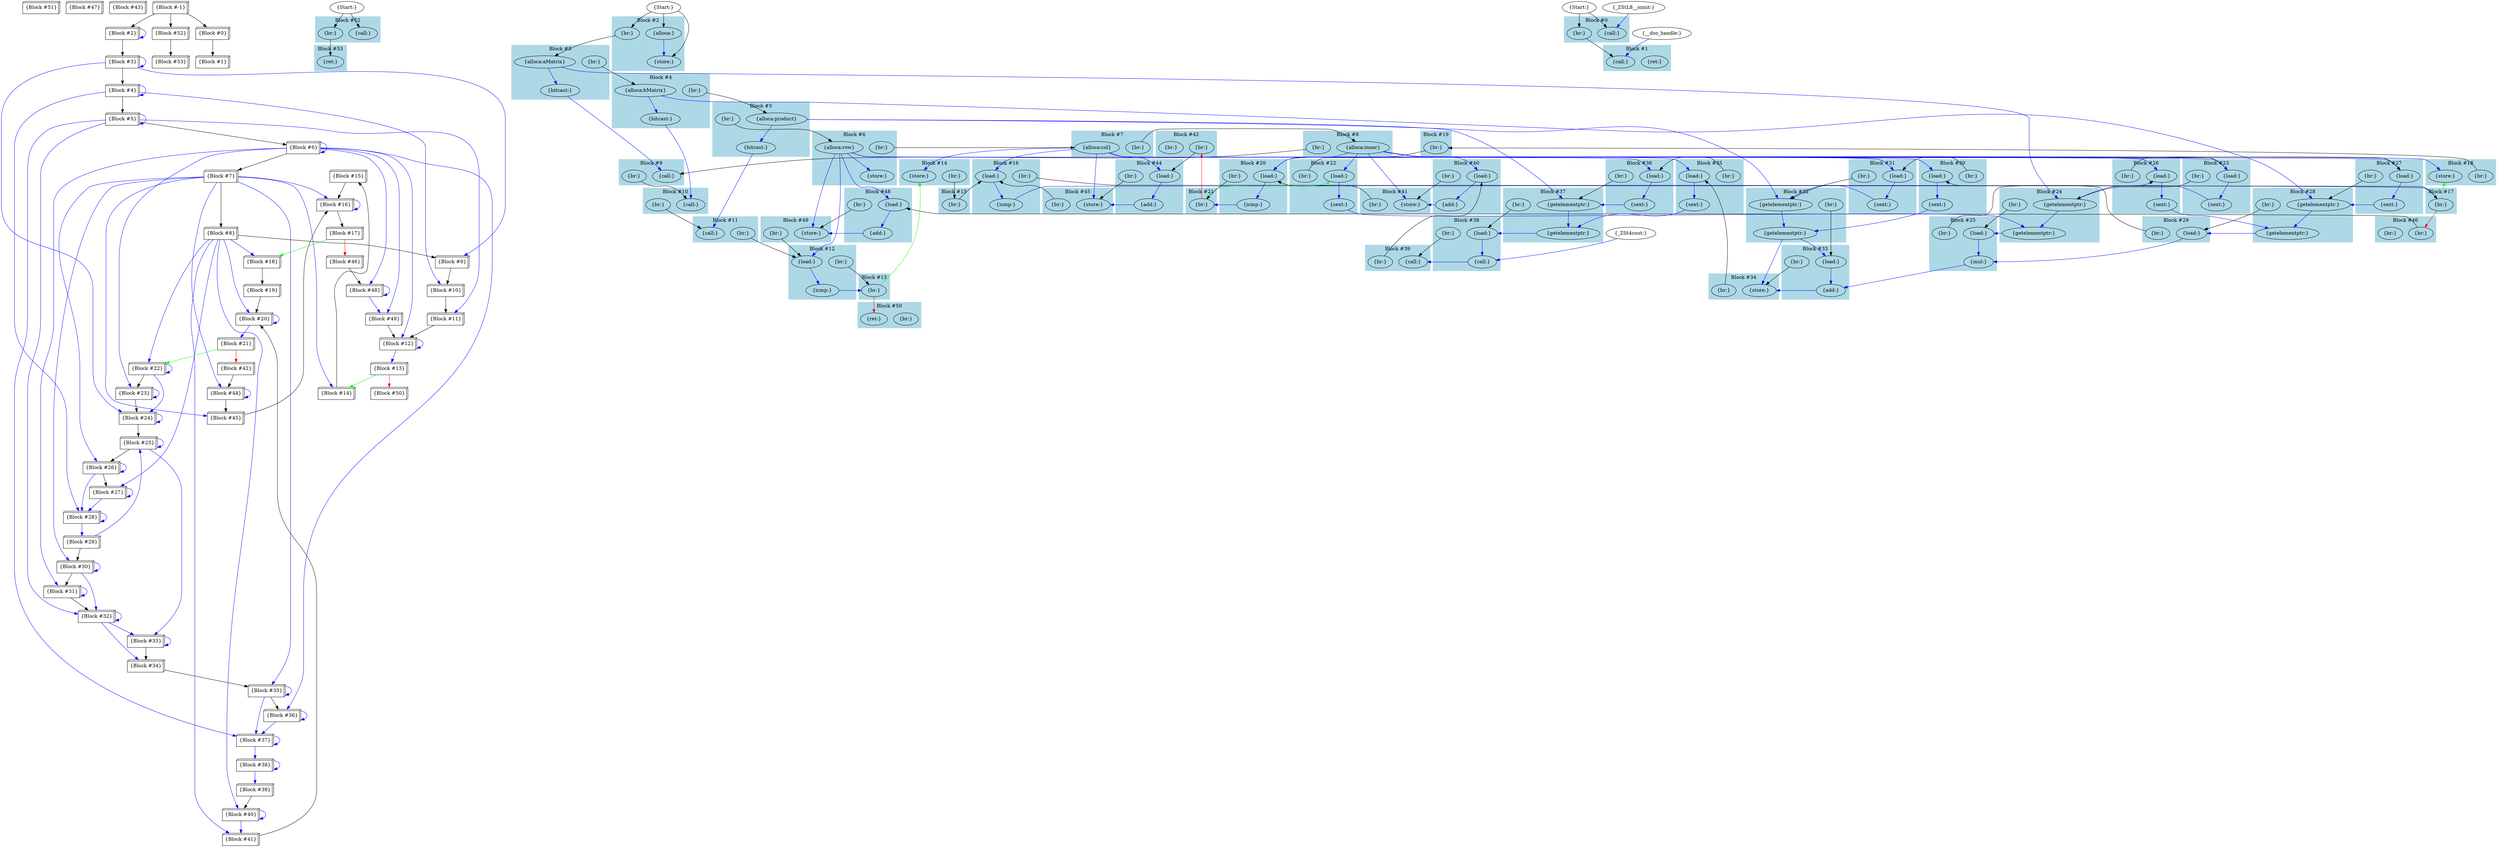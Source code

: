 digraph {
  node [shape=box3d];
 x24c13c0[label="{Block #51}"];
 x24c1220[label="{Block #47}"];
 x24c1080[label="{Block #43}"];
 x24bcc70[label="{Block #15}"];
 x24c0400[label="{Block #30}"];
 x24b9980[label="{Block #18}"];
 x24b94f0[label="{Block #14}"];
 x24be3c0[label="{Block #19}"];
 x24bd510[label="{Block #8}"];
 x24c04d0[label="{Block #31}"];
 x24b97b0[label="{Block #16}"];
 x24c0940[label="{Block #35}"];
 x24c0a80[label="{Block #36}"];
 x24bb260[label="{Block #52}"];
 x24c1490[label="{Block #53}"];
 x24c0bc0[label="{Block #37}"];
 x0[label="{Block #-1}"];
 x24c1150[label="{Block #45}"];
 x24bcad0[label="{Block #11}"];
 x24c0e60[label="{Block #39}"];
 x24c05a0[label="{Block #32}"];
 x24bb6d0[label="{Block #40}"];
 x24bbcb0[label="{Block #48}"];
 x24b12d0[label="{Block #26}"];
 x24be060[label="{Block #5}"];
 x24c0d10[label="{Block #38}"];
 x24b99e0[label="{Block #46}"];
 x24bb9e0[label="{Block #44}"];
 x24c0fb0[label="{Block #41}"];
 x24b9bb0[label="{Block #20}"];
 x24b92e0[label="{Block #12}"];
 x24bd5e0[label="{Block #9}"];
 x24b10d0[label="{Block #24}"];
 x24b77e0[label="{Block #1}"];
 x24b3ad0[label="{Block #28}"];
 x24be490[label="{Block #21}"];
 x24b7e10[label="{Block #10}"];
 x24c0800[label="{Block #34}"];
 x24c12f0[label="{Block #49}"];
 x24c06d0[label="{Block #33}"];
 x24be2f0[label="{Block #17}"];
 x24b6d70[label="{Block #0}"];
 x24b3ba0[label="{Block #29}"];
 x24b2f80[label="{Block #4}"];
 x24bc270[label="{Block #3}"];
 x24be0c0[label="{Block #6}"];
 x24b4320[label="{Block #2}"];
 x24b11d0[label="{Block #25}"];
 x24b9550[label="{Block #50}"];
 x24b9de0[label="{Block #42}"];
 x24b9d80[label="{Block #22}"];
 x24bc590[label="{Block #7}"];
 x24bcba0[label="{Block #13}"];
 x24b13a0[label="{Block #27}"];
 x24be580[label="{Block #23}"];
  x24bcc70 -> x24b97b0[color=black];
  x24c0400 -> x24c05a0[color=blue];
  x24c0400 -> x24c0400[color=blue];
  x24c0400 -> x24c04d0[color=black];
  x24b9980 -> x24be3c0[color=black];
  x24b94f0 -> x24bcc70[color=black];
  x24be3c0 -> x24b9bb0[color=black];
  x24bd510 -> x24b9980[color=blue];
  x24bd510 -> x24b9bb0[color=blue];
  x24bd510 -> x24b13a0[color=blue];
  x24bd510 -> x24bb6d0[color=blue];
  x24bd510 -> x24c0fb0[color=blue];
  x24bd510 -> x24b9d80[color=blue];
  x24bd510 -> x24bd5e0[color=black];
  x24c04d0 -> x24c04d0[color=blue];
  x24c04d0 -> x24c05a0[color=black];
  x24b97b0 -> x24b97b0[color=blue];
  x24b97b0 -> x24be2f0[color=black];
  x24c0940 -> x24c0bc0[color=blue];
  x24c0940 -> x24c0940[color=blue];
  x24c0940 -> x24c0a80[color=black];
  x24c0a80 -> x24c0a80[color=blue];
  x24c0a80 -> x24c0bc0[color=blue];
  x24bb260 -> x24c1490[color=black];
  x24c0bc0 -> x24c0bc0[color=blue];
  x24c0bc0 -> x24c0d10[color=blue];
  x0 -> x24bb260[color=black];
  x0 -> x24b4320[color=black];
  x0 -> x24b6d70[color=black];
  x24c1150 -> x24b97b0[color=black];
  x24bcad0 -> x24b92e0[color=black];
  x24c0e60 -> x24bb6d0[color=black];
  x24c05a0 -> x24c0800[color=blue];
  x24c05a0 -> x24c05a0[color=blue];
  x24c05a0 -> x24c06d0[color=blue];
  x24bb6d0 -> x24bb6d0[color=blue];
  x24bb6d0 -> x24c0fb0[color=blue];
  x24bbcb0 -> x24c12f0[color=blue];
  x24bbcb0 -> x24bbcb0[color=blue];
  x24b12d0 -> x24b12d0[color=blue];
  x24b12d0 -> x24b13a0[color=black];
  x24b12d0 -> x24b3ad0[color=blue];
  x24be060 -> x24bcad0[color=blue];
  x24be060 -> x24be0c0[color=black];
  x24be060 -> x24be060[color=blue];
  x24be060 -> x24c05a0[color=blue];
  x24be060 -> x24c0bc0[color=blue];
  x24c0d10 -> x24c0d10[color=blue];
  x24c0d10 -> x24c0e60[color=blue];
  x24b99e0 -> x24bbcb0[color=black];
  x24bb9e0 -> x24bb9e0[color=blue];
  x24bb9e0 -> x24c1150[color=black];
  x24c0fb0 -> x24b9bb0[color=black];
  x24b9bb0 -> x24b9bb0[color=blue];
  x24b9bb0 -> x24be490[color=blue];
  x24b92e0 -> x24bcba0[color=blue];
  x24b92e0 -> x24b92e0[color=blue];
  x24bd5e0 -> x24b7e10[color=black];
  x24b10d0 -> x24b11d0[color=black];
  x24b10d0 -> x24b10d0[color=blue];
  x24b3ad0 -> x24b3ad0[color=blue];
  x24b3ad0 -> x24b3ba0[color=blue];
  x24be490 -> x24b9d80[color=green];
  x24be490 -> x24b9de0[color=red];
  x24b7e10 -> x24bcad0[color=black];
  x24c0800 -> x24c0940[color=black];
  x24c12f0 -> x24b92e0[color=black];
  x24c06d0 -> x24c0800[color=black];
  x24c06d0 -> x24c06d0[color=blue];
  x24be2f0 -> x24b9980[color=green];
  x24be2f0 -> x24b99e0[color=red];
  x24b6d70 -> x24b77e0[color=black];
  x24b3ba0 -> x24b11d0[color=blue];
  x24b3ba0 -> x24c0400[color=black];
  x24b2f80 -> x24b2f80[color=blue];
  x24b2f80 -> x24b3ad0[color=blue];
  x24b2f80 -> x24b7e10[color=blue];
  x24b2f80 -> x24be060[color=black];
  x24bc270 -> x24bc270[color=blue];
  x24bc270 -> x24b10d0[color=blue];
  x24bc270 -> x24bd5e0[color=blue];
  x24bc270 -> x24b2f80[color=black];
  x24be0c0 -> x24be580[color=blue];
  x24be0c0 -> x24bbcb0[color=blue];
  x24be0c0 -> x24b92e0[color=blue];
  x24be0c0 -> x24c0a80[color=blue];
  x24be0c0 -> x24be0c0[color=blue];
  x24be0c0 -> x24c12f0[color=blue];
  x24be0c0 -> x24c04d0[color=blue];
  x24be0c0 -> x24bc590[color=black];
  x24b4320 -> x24bc270[color=black];
  x24b4320 -> x24b4320[color=blue];
  x24b11d0 -> x24b11d0[color=blue];
  x24b11d0 -> x24b12d0[color=black];
  x24b11d0 -> x24c06d0[color=blue];
  x24b9de0 -> x24bb9e0[color=black];
  x24b9d80 -> x24be580[color=black];
  x24b9d80 -> x24b10d0[color=blue];
  x24b9d80 -> x24b9d80[color=blue];
  x24bc590 -> x24b94f0[color=blue];
  x24bc590 -> x24b97b0[color=blue];
  x24bc590 -> x24c0400[color=blue];
  x24bc590 -> x24c0940[color=blue];
  x24bc590 -> x24b12d0[color=blue];
  x24bc590 -> x24bb9e0[color=blue];
  x24bc590 -> x24c1150[color=blue];
  x24bc590 -> x24bd510[color=black];
  x24bcba0 -> x24b94f0[color=green];
  x24bcba0 -> x24b9550[color=red];
  x24b13a0 -> x24b13a0[color=blue];
  x24b13a0 -> x24b3ad0[color=blue];
  x24be580 -> x24b10d0[color=black];
  x24be580 -> x24be580[color=blue];
node [shape=oval];
 x24ba7a0[label="{ret:}"];
 x24bbeb0[label="{store:}"];
 x24bbd98[label="{load:}"];
 x24c1368[label="{br:}"];
 x24bbc58[label="{br:}"];
 x24bbb50[label="{add:}"];
 x24bb988[label="{br:}"];
 x24bb910[label="{store:}"];
 x24c1028[label="{br:}"];
 x24bb7f8[label="{load:}"];
 x24bb788[label="{br:}"];
 x24bb618[label="{call:}"];
 x24bc4b8[label="{call:}"];
 x24c0f58[label="{br:}"];
 x24b5a48[label="{_ZSt4cout:}"];
 x24bb008[label="{load:}"];
 x24c0e08[label="{br:}"];
 x24baf98[label="{getelementptr:}"];
 x24baef8[label="{getelementptr:}"];
 x24bbbe0[label="{store:}"];
 x24c0cb8[label="{br:}"];
 x24bbac8[label="{load:}"];
 x24bae58[label="{sext:}"];
 x24c0b68[label="{br:}"];
 x24b9920[label="{icmp:}"];
 x24ba848[label="{br:}"];
 x24b9c28[label="{br:}"];
 x24b9898[label="{load:}"];
 x24b9750[label="{store:}"];
 x24b7f58[label="{alloca:product}"];
 x24ba3b8[label="{sext:}"];
 x24ba9c8[label="{sext:}"];
 x24b9398[label="{br:}"];
 x24be528[label="{br:}"];
 x24b8ad0[label="{call:}"];
 x24c1640[label="{Start:}"];
 x24b7db8[label="{br:}"];
 x24b8e40[label="{call:}"];
 x24c0478[label="{br:}"];
 x24bac90[label="{store:}"];
 x24b8108[label="{alloca:inner}"];
 x24bbe20[label="{add:}"];
 x24bab78[label="{load:}"];
 x24bd588[label="{br:}"];
 x24c15e8[label="{br:}"];
 x24bcb48[label="{br:}"];
 x24bc538[label="{br:}"];
 x24bce38[label="{br:}"];
 x24bcdc8[label="{br:}"];
 x24b91c0[label="{call:}"];
 x24c11c8[label="{br:}"];
 x24b7c88[label="{alloca:}"];
 x24bcce8[label="{br:}"];
 x24b8eb8[label="{bitcast:}"];
 x24ba6d0[label="{mul:}"];
 x24bad08[label="{load:}"];
 x24b43e8[label="{__dso_handle:}"];
 x24c1438[label="{br:}"];
 x24bbd28[label="{br:}"];
 x24b76a0[label="{ret:}"];
 x24b9408[label="{load:}"];
 x24b9d20[label="{icmp:}"];
 x24c0a28[label="{br:}"];
 x24bcc18[label="{br:}"];
 x24b7d48[label="{alloca:aMatrix}"];
 x24bca78[label="{br:}"];
 x24b9280[label="{store:}"];
 x24bb1f8[label="{call:}"];
 x24b4208[label="{_ZStL8__ioinit:}"];
 x24b81b0[label="{store:}"];
 x24c2720[label="{Start:}"];
 x24b1348[label="{br:}"];
 x24bade8[label="{load:}"];
 x24bba58[label="{br:}"];
 x24b75f0[label="{call:}"];
 x24b9490[label="{icmp:}"];
 x24b9ac8[label="{br:}"];
 x24b6f40[label="{call:}"];
 x24b96a8[label="{load:}"];
 x24b8258[label="{bitcast:}"];
 x24b7ec8[label="{alloca:bMatrix}"];
 x24c1298[label="{br:}"];
 x24b9638[label="{br:}"];
 x24b9ec8[label="{br:}"];
 x24b3b48[label="{br:}"];
 x24b8b98[label="{bitcast:}"];
 x24b3988[label="{br:}"];
 x24ba0b8[label="{load:}"];
 x24b9b50[label="{store:}"];
 x24be438[label="{br:}"];
 x24b9c98[label="{load:}"];
 x24c03a8[label="{br:}"];
 x24ba048[label="{sext:}"];
 x24b1078[label="{br:}"];
 x24ba128[label="{sext:}"];
 x24bbf98[label="{ret:}"];
 x24b1178[label="{br:}"];
 x24c0548[label="{br:}"];
 x24ba1c8[label="{getelementptr:}"];
 x24ba268[label="{getelementptr:}"];
 x24b1278[label="{br:}"];
 x24ba2d8[label="{load:}"];
 x24bbf28[label="{br:}"];
 x24b42c8[label="{br:}"];
 x24ba648[label="{load:}"];
 x24bb880[label="{add:}"];
 x24ba5d8[label="{getelementptr:}"];
 x24db5d0[label="{Start:}"];
 x24b7fe8[label="{alloca:row}"];
 x24be368[label="{br:}"];
 x24ba538[label="{getelementptr:}"];
 x24b9828[label="{br:}"];
 x24ba498[label="{sext:}"];
 x24c07a8[label="{br:}"];
 x24ba428[label="{load:}"];
 x24ba348[label="{load:}"];
 x24ba748[label="{load:}"];
 x24b9f38[label="{sext:}"];
 x24b9fa8[label="{load:}"];
 x24c0678[label="{br:}"];
 x24b3a78[label="{br:}"];
 x24baa68[label="{getelementptr:}"];
 x24bab08[label="{getelementptr:}"];
 x24b8078[label="{alloca:col}"];
 x24bac00[label="{add:}"];
 x24c08e8[label="{br:}"];
 x24c10f8[label="{br:}"];
 x24bad78[label="{sext:}"];
  x24bbd98 -> x24bbe20[color=blue];
  x24c1368 -> x24bbeb0[color=black];
  x24bbc58 -> x24b9898[color=black];
  x24bbb50 -> x24bbbe0[color=blue];
  x24bb988 -> x24b9c98[color=black];
  x24c1028 -> x24bb910[color=black];
  x24bb7f8 -> x24bb880[color=blue];
  x24bb788 -> x24bb7f8[color=black];
  x24c0f58 -> x24bb618[color=black];
  x24b5a48 -> x24bb1f8[color=blue];
  x24bb008 -> x24bb1f8[color=blue];
  x24c0e08 -> x24bb008[color=black];
  x24baf98 -> x24bb008[color=blue];
  x24baef8 -> x24baf98[color=blue];
  x24c0cb8 -> x24baef8[color=black];
  x24bbac8 -> x24bbb50[color=blue];
  x24bae58 -> x24baef8[color=blue];
  x24c0b68 -> x24bade8[color=black];
  x24b9920 -> x24b9ac8[color=blue];
  x24ba848 -> x24b7ec8[color=black];
  x24b9c28 -> x24b9c98[color=black];
  x24b9898 -> x24b9920[color=blue];
  x24b7f58 -> x24baef8[color=blue];
  x24b7f58 -> x24baa68[color=blue];
  x24b7f58 -> x24b8eb8[color=blue];
  x24ba3b8 -> x24ba5d8[color=blue];
  x24ba9c8 -> x24baa68[color=blue];
  x24b9398 -> x24b9408[color=black];
  x24be528 -> x24b9ec8[color=black];
  x24c1640 -> x24b42c8[color=black];
  x24c1640 -> x24b6f40[color=black];
  x24b7db8 -> x24b8ad0[color=black];
  x24c0478 -> x24ba748[color=black];
  x24b8108 -> x24bb910[color=blue];
  x24b8108 -> x24bb7f8[color=blue];
  x24b8108 -> x24b96a8[color=blue];
  x24b8108 -> x24ba428[color=blue];
  x24b8108 -> x24b9c98[color=blue];
  x24b8108 -> x24b9b50[color=blue];
  x24bbe20 -> x24bbeb0[color=blue];
  x24bab78 -> x24bac00[color=blue];
  x24bd588 -> x24b8108[color=black];
  x24c15e8 -> x24ba7a0[color=black];
  x24bcb48 -> x24b91c0[color=black];
  x24bc538 -> x24b7f58[color=black];
  x24bce38 -> x24b8078[color=black];
  x24bcdc8 -> x24b7fe8[color=black];
  x24c11c8 -> x24bbbe0[color=black];
  x24b7c88 -> x24b81b0[color=blue];
  x24bcce8 -> x24b9828[color=black];
  x24b8eb8 -> x24b91c0[color=blue];
  x24ba6d0 -> x24bac00[color=blue];
  x24bad08 -> x24bad78[color=blue];
  x24b43e8 -> x24b75f0[color=blue];
  x24bbd28 -> x24bbd98[color=black];
  x24b9408 -> x24b9490[color=blue];
  x24b9d20 -> x24b9ec8[color=blue];
  x24c0a28 -> x24bad08[color=black];
  x24bcc18 -> x24b9638[color=black];
  x24b7d48 -> x24ba1c8[color=blue];
  x24b7d48 -> x24b8258[color=blue];
  x24bca78 -> x24b8e40[color=black];
  x24bb1f8 -> x24bb618[color=blue];
  x24b4208 -> x24b6f40[color=blue];
  x24c2720 -> x24b3988[color=black];
  x24c2720 -> x24b81b0[color=black];
  x24c2720 -> x24b7c88[color=black];
  x24b1348 -> x24ba348[color=black];
  x24bade8 -> x24bae58[color=blue];
  x24bba58 -> x24bbac8[color=black];
  x24b9490 -> x24b9638[color=blue];
  x24b9ac8 -> x24bbd28[color=red];
  x24b9ac8 -> x24b9b50[color=green];
  x24b96a8 -> x24ba048[color=blue];
  x24b8258 -> x24b8ad0[color=blue];
  x24b7ec8 -> x24ba538[color=blue];
  x24b7ec8 -> x24b8b98[color=blue];
  x24b9638 -> x24bbf98[color=red];
  x24b9638 -> x24b9750[color=green];
  x24b9ec8 -> x24bba58[color=red];
  x24b9ec8 -> x24b96a8[color=green];
  x24b3b48 -> x24ba538[color=black];
  x24b8b98 -> x24b8e40[color=blue];
  x24b3988 -> x24b7d48[color=black];
  x24ba0b8 -> x24ba128[color=blue];
  x24be438 -> x24b9c28[color=black];
  x24b9c98 -> x24b9d20[color=blue];
  x24c03a8 -> x24ba648[color=black];
  x24ba048 -> x24ba268[color=blue];
  x24b1078 -> x24ba0b8[color=black];
  x24ba128 -> x24ba1c8[color=blue];
  x24b1178 -> x24ba1c8[color=black];
  x24c0548 -> x24b9fa8[color=black];
  x24ba1c8 -> x24ba268[color=blue];
  x24ba268 -> x24ba2d8[color=blue];
  x24b1278 -> x24ba2d8[color=black];
  x24ba2d8 -> x24ba6d0[color=blue];
  x24bbf28 -> x24b9408[color=black];
  x24b42c8 -> x24b75f0[color=black];
  x24ba648 -> x24ba6d0[color=blue];
  x24bb880 -> x24bb910[color=blue];
  x24ba5d8 -> x24ba648[color=blue];
  x24db5d0 -> x24c15e8[color=black];
  x24db5d0 -> x24bc4b8[color=black];
  x24b7fe8 -> x24bbeb0[color=blue];
  x24b7fe8 -> x24bade8[color=blue];
  x24b7fe8 -> x24b9fa8[color=blue];
  x24b7fe8 -> x24bbd98[color=blue];
  x24b7fe8 -> x24ba0b8[color=blue];
  x24b7fe8 -> x24b9408[color=blue];
  x24b7fe8 -> x24b9280[color=blue];
  x24be368 -> x24b9ac8[color=black];
  x24ba538 -> x24ba5d8[color=blue];
  x24b9828 -> x24b9898[color=black];
  x24ba498 -> x24ba538[color=blue];
  x24c07a8 -> x24bab78[color=black];
  x24ba428 -> x24ba498[color=blue];
  x24ba348 -> x24ba3b8[color=blue];
  x24ba748 -> x24b9f38[color=blue];
  x24b9f38 -> x24bab08[color=blue];
  x24b9fa8 -> x24ba9c8[color=blue];
  x24c0678 -> x24baa68[color=black];
  x24b3a78 -> x24ba428[color=black];
  x24baa68 -> x24bab08[color=blue];
  x24bab08 -> x24bac90[color=blue];
  x24bab08 -> x24bab78[color=blue];
  x24b8078 -> x24bbbe0[color=blue];
  x24b8078 -> x24bbac8[color=blue];
  x24b8078 -> x24bad08[color=blue];
  x24b8078 -> x24ba748[color=blue];
  x24b8078 -> x24ba348[color=blue];
  x24b8078 -> x24b9898[color=blue];
  x24b8078 -> x24b9750[color=blue];
  x24bac00 -> x24bac90[color=blue];
  x24c08e8 -> x24bac90[color=black];
  x24bad78 -> x24baf98[color=blue];
subgraph cluster0 {
style=filled;
color=lightblue;
label="Block #0";
x24b6f40;
x24b42c8;
}
subgraph cluster1 {
style=filled;
color=lightblue;
label="Block #1";
x24b75f0;
x24b76a0;
}
subgraph cluster2 {
style=filled;
color=lightblue;
label="Block #2";
x24b7c88;
x24b81b0;
x24b3988;
}
subgraph cluster3 {
style=filled;
color=lightblue;
label="Block #3";
x24b7d48;
x24b8258;
x24ba848;
}
subgraph cluster4 {
style=filled;
color=lightblue;
label="Block #4";
x24b7ec8;
x24b8b98;
x24bc538;
}
subgraph cluster5 {
style=filled;
color=lightblue;
label="Block #5";
x24b7f58;
x24b8eb8;
x24bcdc8;
}
subgraph cluster6 {
style=filled;
color=lightblue;
label="Block #6";
x24b7fe8;
x24b9280;
x24bce38;
}
subgraph cluster7 {
style=filled;
color=lightblue;
label="Block #7";
x24b8078;
x24bd588;
}
subgraph cluster8 {
style=filled;
color=lightblue;
label="Block #8";
x24b8108;
x24b7db8;
}
subgraph cluster9 {
style=filled;
color=lightblue;
label="Block #9";
x24b8ad0;
x24bca78;
}
subgraph cluster10 {
style=filled;
color=lightblue;
label="Block #10";
x24b8e40;
x24bcb48;
}
subgraph cluster11 {
style=filled;
color=lightblue;
label="Block #11";
x24b91c0;
x24b9398;
}
subgraph cluster12 {
style=filled;
color=lightblue;
label="Block #12";
x24b9408;
x24b9490;
x24bcc18;
}
subgraph cluster13 {
style=filled;
color=lightblue;
label="Block #13";
x24b9638;
}
subgraph cluster14 {
style=filled;
color=lightblue;
label="Block #14";
x24b9750;
x24bcce8;
}
subgraph cluster15 {
style=filled;
color=lightblue;
label="Block #15";
x24b9828;
}
subgraph cluster16 {
style=filled;
color=lightblue;
label="Block #16";
x24b9898;
x24b9920;
x24be368;
}
subgraph cluster17 {
style=filled;
color=lightblue;
label="Block #17";
x24b9ac8;
}
subgraph cluster18 {
style=filled;
color=lightblue;
label="Block #18";
x24b9b50;
x24be438;
}
subgraph cluster19 {
style=filled;
color=lightblue;
label="Block #19";
x24b9c28;
}
subgraph cluster20 {
style=filled;
color=lightblue;
label="Block #20";
x24b9c98;
x24b9d20;
x24be528;
}
subgraph cluster21 {
style=filled;
color=lightblue;
label="Block #21";
x24b9ec8;
}
subgraph cluster22 {
style=filled;
color=lightblue;
label="Block #22";
x24b96a8;
x24ba048;
x24b1078;
}
subgraph cluster23 {
style=filled;
color=lightblue;
label="Block #23";
x24ba0b8;
x24ba128;
x24b1178;
}
subgraph cluster24 {
style=filled;
color=lightblue;
label="Block #24";
x24ba1c8;
x24ba268;
x24b1278;
}
subgraph cluster25 {
style=filled;
color=lightblue;
label="Block #25";
x24ba2d8;
x24ba6d0;
x24b1348;
}
subgraph cluster26 {
style=filled;
color=lightblue;
label="Block #26";
x24ba348;
x24ba3b8;
x24b3a78;
}
subgraph cluster27 {
style=filled;
color=lightblue;
label="Block #27";
x24ba428;
x24ba498;
x24b3b48;
}
subgraph cluster28 {
style=filled;
color=lightblue;
label="Block #28";
x24ba538;
x24ba5d8;
x24c03a8;
}
subgraph cluster29 {
style=filled;
color=lightblue;
label="Block #29";
x24ba648;
x24c0478;
}
subgraph cluster30 {
style=filled;
color=lightblue;
label="Block #30";
x24ba748;
x24b9f38;
x24c0548;
}
subgraph cluster31 {
style=filled;
color=lightblue;
label="Block #31";
x24b9fa8;
x24ba9c8;
x24c0678;
}
subgraph cluster32 {
style=filled;
color=lightblue;
label="Block #32";
x24baa68;
x24bab08;
x24c07a8;
}
subgraph cluster33 {
style=filled;
color=lightblue;
label="Block #33";
x24bab78;
x24bac00;
x24c08e8;
}
subgraph cluster34 {
style=filled;
color=lightblue;
label="Block #34";
x24bac90;
x24c0a28;
}
subgraph cluster35 {
style=filled;
color=lightblue;
label="Block #35";
x24bad08;
x24bad78;
x24c0b68;
}
subgraph cluster36 {
style=filled;
color=lightblue;
label="Block #36";
x24bade8;
x24bae58;
x24c0cb8;
}
subgraph cluster37 {
style=filled;
color=lightblue;
label="Block #37";
x24baef8;
x24baf98;
x24c0e08;
}
subgraph cluster38 {
style=filled;
color=lightblue;
label="Block #38";
x24bb008;
x24bb1f8;
x24c0f58;
}
subgraph cluster39 {
style=filled;
color=lightblue;
label="Block #39";
x24bb618;
x24bb788;
}
subgraph cluster40 {
style=filled;
color=lightblue;
label="Block #40";
x24bb7f8;
x24bb880;
x24c1028;
}
subgraph cluster41 {
style=filled;
color=lightblue;
label="Block #41";
x24bb910;
x24bb988;
}
subgraph cluster42 {
style=filled;
color=lightblue;
label="Block #42";
x24bba58;
x24c10f8;
}
subgraph cluster43 {
style=filled;
color=lightblue;
label="Block #43";
}
subgraph cluster44 {
style=filled;
color=lightblue;
label="Block #44";
x24bbac8;
x24bbb50;
x24c11c8;
}
subgraph cluster45 {
style=filled;
color=lightblue;
label="Block #45";
x24bbbe0;
x24bbc58;
}
subgraph cluster46 {
style=filled;
color=lightblue;
label="Block #46";
x24bbd28;
x24c1298;
}
subgraph cluster47 {
style=filled;
color=lightblue;
label="Block #47";
}
subgraph cluster48 {
style=filled;
color=lightblue;
label="Block #48";
x24bbd98;
x24bbe20;
x24c1368;
}
subgraph cluster49 {
style=filled;
color=lightblue;
label="Block #49";
x24bbeb0;
x24bbf28;
}
subgraph cluster50 {
style=filled;
color=lightblue;
label="Block #50";
x24bbf98;
x24c1438;
}
subgraph cluster51 {
style=filled;
color=lightblue;
label="Block #51";
}
subgraph cluster52 {
style=filled;
color=lightblue;
label="Block #52";
x24bc4b8;
x24c15e8;
}
subgraph cluster53 {
style=filled;
color=lightblue;
label="Block #53";
x24ba7a0;
}
}
